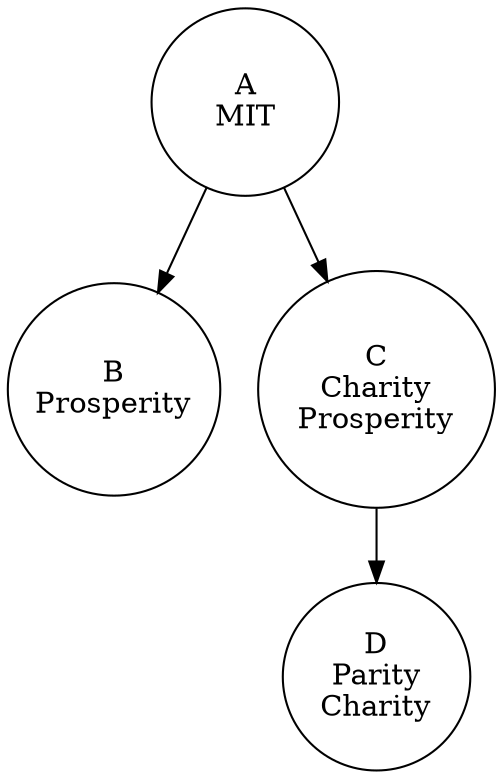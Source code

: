 digraph {
  node [shape=circle,width=1.25];
  A[label="A\nMIT"];
  B[label="B\nProsperity"];
  C[label="C\nCharity\nProsperity"];
  D[label="D\nParity\nCharity"];
  A -> B, C;
  C -> D;
}

